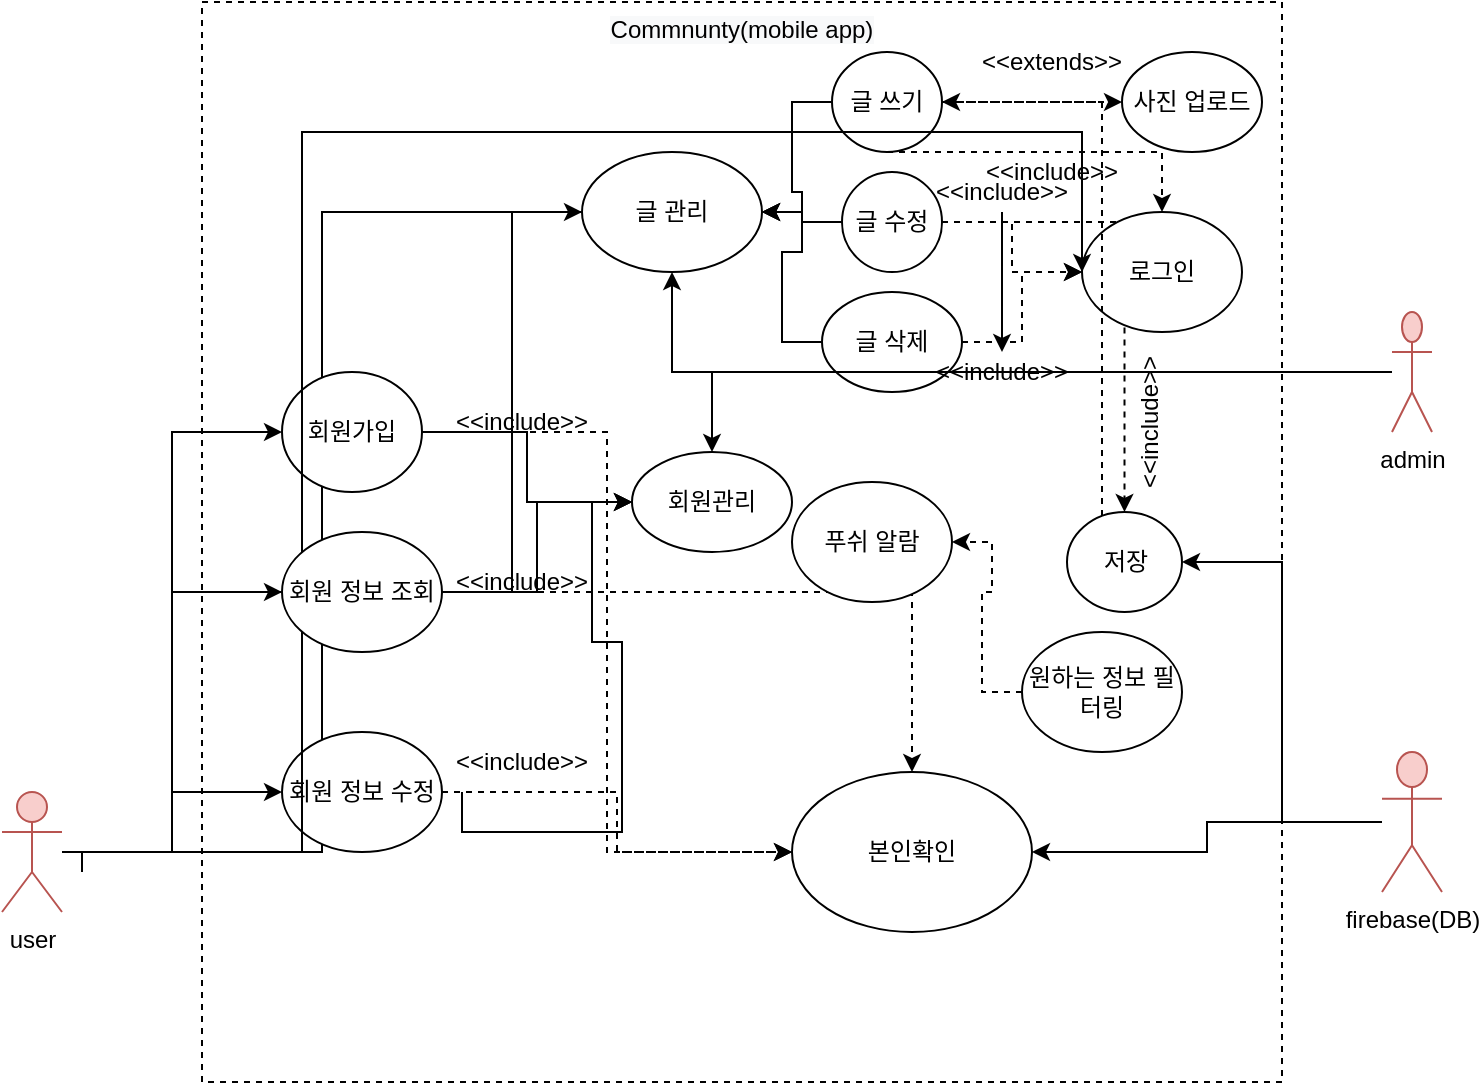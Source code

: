 <mxfile version="20.3.6" type="github">
  <diagram id="zy3CEj1ImESq7wDcQrWO" name="페이지-1">
    <mxGraphModel dx="946" dy="645" grid="1" gridSize="10" guides="1" tooltips="1" connect="1" arrows="1" fold="1" page="1" pageScale="1" pageWidth="827" pageHeight="1169" math="0" shadow="0">
      <root>
        <mxCell id="0" />
        <mxCell id="1" parent="0" />
        <mxCell id="S8lLGDGNHlI5DP27JBmJ-6" value="&lt;span style=&quot;caret-color: rgb(0, 0, 0); color: rgb(0, 0, 0); font-family: Helvetica; font-size: 12px; font-style: normal; font-variant-caps: normal; font-weight: 400; letter-spacing: normal; text-indent: 0px; text-transform: none; word-spacing: 0px; -webkit-text-stroke-width: 0px; background-color: rgb(248, 249, 250); text-decoration: none; float: none; display: inline !important;&quot;&gt;Commnunty(mobile app)&lt;/span&gt;" style="whiteSpace=wrap;html=1;aspect=fixed;shadow=0;align=center;horizontal=1;verticalAlign=top;dashed=1;" parent="1" vertex="1">
          <mxGeometry x="140" y="45" width="540" height="540" as="geometry" />
        </mxCell>
        <mxCell id="S8lLGDGNHlI5DP27JBmJ-21" value="" style="edgeStyle=orthogonalEdgeStyle;rounded=0;orthogonalLoop=1;jettySize=auto;html=1;entryX=0;entryY=0.5;entryDx=0;entryDy=0;" parent="1" source="S8lLGDGNHlI5DP27JBmJ-1" target="5QiwMvOPzLhLtTFBdbx4-9" edge="1">
          <mxGeometry relative="1" as="geometry" />
        </mxCell>
        <mxCell id="S8lLGDGNHlI5DP27JBmJ-62" style="edgeStyle=orthogonalEdgeStyle;rounded=0;orthogonalLoop=1;jettySize=auto;html=1;entryX=0;entryY=0.5;entryDx=0;entryDy=0;" parent="1" source="S8lLGDGNHlI5DP27JBmJ-1" target="S8lLGDGNHlI5DP27JBmJ-17" edge="1">
          <mxGeometry relative="1" as="geometry" />
        </mxCell>
        <mxCell id="S8lLGDGNHlI5DP27JBmJ-63" style="edgeStyle=orthogonalEdgeStyle;rounded=0;orthogonalLoop=1;jettySize=auto;html=1;entryX=0;entryY=0.5;entryDx=0;entryDy=0;" parent="1" source="S8lLGDGNHlI5DP27JBmJ-1" target="S8lLGDGNHlI5DP27JBmJ-8" edge="1">
          <mxGeometry relative="1" as="geometry" />
        </mxCell>
        <mxCell id="S8lLGDGNHlI5DP27JBmJ-64" style="edgeStyle=orthogonalEdgeStyle;rounded=0;orthogonalLoop=1;jettySize=auto;html=1;entryX=0;entryY=0.5;entryDx=0;entryDy=0;" parent="1" source="S8lLGDGNHlI5DP27JBmJ-1" target="S8lLGDGNHlI5DP27JBmJ-15" edge="1">
          <mxGeometry relative="1" as="geometry" />
        </mxCell>
        <mxCell id="S8lLGDGNHlI5DP27JBmJ-1" value="user" style="shape=umlActor;verticalLabelPosition=bottom;verticalAlign=top;html=1;outlineConnect=0;fillColor=#f8cecc;strokeColor=#b85450;shadow=0;horizontal=1;align=center;" parent="1" vertex="1">
          <mxGeometry x="40" y="440" width="30" height="60" as="geometry" />
        </mxCell>
        <mxCell id="S8lLGDGNHlI5DP27JBmJ-66" style="edgeStyle=orthogonalEdgeStyle;rounded=0;orthogonalLoop=1;jettySize=auto;html=1;exitX=1;exitY=0.5;exitDx=0;exitDy=0;dashed=1;" parent="1" source="S8lLGDGNHlI5DP27JBmJ-8" target="S8lLGDGNHlI5DP27JBmJ-9" edge="1">
          <mxGeometry relative="1" as="geometry" />
        </mxCell>
        <mxCell id="S8lLGDGNHlI5DP27JBmJ-9" value="본인확인" style="ellipse;whiteSpace=wrap;html=1;shadow=0;" parent="1" vertex="1">
          <mxGeometry x="435" y="430" width="120" height="80" as="geometry" />
        </mxCell>
        <mxCell id="S8lLGDGNHlI5DP27JBmJ-54" style="edgeStyle=orthogonalEdgeStyle;rounded=0;orthogonalLoop=1;jettySize=auto;html=1;exitX=1;exitY=0.5;exitDx=0;exitDy=0;dashed=1;" parent="1" source="S8lLGDGNHlI5DP27JBmJ-10" target="S8lLGDGNHlI5DP27JBmJ-51" edge="1">
          <mxGeometry relative="1" as="geometry" />
        </mxCell>
        <mxCell id="S8lLGDGNHlI5DP27JBmJ-56" style="edgeStyle=orthogonalEdgeStyle;rounded=0;orthogonalLoop=1;jettySize=auto;html=1;dashed=1;" parent="1" source="S8lLGDGNHlI5DP27JBmJ-10" target="S8lLGDGNHlI5DP27JBmJ-16" edge="1">
          <mxGeometry relative="1" as="geometry">
            <Array as="points">
              <mxPoint x="620" y="120" />
            </Array>
          </mxGeometry>
        </mxCell>
        <mxCell id="5QiwMvOPzLhLtTFBdbx4-13" style="edgeStyle=orthogonalEdgeStyle;rounded=0;orthogonalLoop=1;jettySize=auto;html=1;exitX=0;exitY=0.5;exitDx=0;exitDy=0;entryX=1;entryY=0.5;entryDx=0;entryDy=0;" edge="1" parent="1" source="S8lLGDGNHlI5DP27JBmJ-10" target="5QiwMvOPzLhLtTFBdbx4-9">
          <mxGeometry relative="1" as="geometry" />
        </mxCell>
        <mxCell id="S8lLGDGNHlI5DP27JBmJ-10" value="글 쓰기" style="ellipse;whiteSpace=wrap;html=1;shadow=0;" parent="1" vertex="1">
          <mxGeometry x="455" y="70" width="55" height="50" as="geometry" />
        </mxCell>
        <mxCell id="S8lLGDGNHlI5DP27JBmJ-57" style="edgeStyle=orthogonalEdgeStyle;rounded=0;orthogonalLoop=1;jettySize=auto;html=1;dashed=1;" parent="1" source="S8lLGDGNHlI5DP27JBmJ-12" target="S8lLGDGNHlI5DP27JBmJ-16" edge="1">
          <mxGeometry relative="1" as="geometry" />
        </mxCell>
        <mxCell id="5QiwMvOPzLhLtTFBdbx4-14" style="edgeStyle=orthogonalEdgeStyle;rounded=0;orthogonalLoop=1;jettySize=auto;html=1;" edge="1" parent="1" source="S8lLGDGNHlI5DP27JBmJ-12" target="5QiwMvOPzLhLtTFBdbx4-9">
          <mxGeometry relative="1" as="geometry" />
        </mxCell>
        <mxCell id="5QiwMvOPzLhLtTFBdbx4-17" style="edgeStyle=orthogonalEdgeStyle;rounded=0;orthogonalLoop=1;jettySize=auto;html=1;exitX=1;exitY=0.5;exitDx=0;exitDy=0;dashed=1;" edge="1" parent="1" source="S8lLGDGNHlI5DP27JBmJ-12" target="5QiwMvOPzLhLtTFBdbx4-4">
          <mxGeometry relative="1" as="geometry" />
        </mxCell>
        <mxCell id="S8lLGDGNHlI5DP27JBmJ-12" value="글 수정" style="ellipse;whiteSpace=wrap;html=1;shadow=0;" parent="1" vertex="1">
          <mxGeometry x="460" y="130" width="50" height="50" as="geometry" />
        </mxCell>
        <mxCell id="S8lLGDGNHlI5DP27JBmJ-58" style="edgeStyle=orthogonalEdgeStyle;rounded=0;orthogonalLoop=1;jettySize=auto;html=1;dashed=1;" parent="1" source="S8lLGDGNHlI5DP27JBmJ-13" target="S8lLGDGNHlI5DP27JBmJ-16" edge="1">
          <mxGeometry relative="1" as="geometry" />
        </mxCell>
        <mxCell id="5QiwMvOPzLhLtTFBdbx4-15" style="edgeStyle=orthogonalEdgeStyle;rounded=0;orthogonalLoop=1;jettySize=auto;html=1;entryX=1;entryY=0.5;entryDx=0;entryDy=0;" edge="1" parent="1" source="S8lLGDGNHlI5DP27JBmJ-13" target="5QiwMvOPzLhLtTFBdbx4-9">
          <mxGeometry relative="1" as="geometry" />
        </mxCell>
        <mxCell id="S8lLGDGNHlI5DP27JBmJ-13" value="글 삭제" style="ellipse;whiteSpace=wrap;html=1;shadow=0;" parent="1" vertex="1">
          <mxGeometry x="450" y="190" width="70" height="50" as="geometry" />
        </mxCell>
        <mxCell id="S8lLGDGNHlI5DP27JBmJ-73" style="edgeStyle=orthogonalEdgeStyle;rounded=0;orthogonalLoop=1;jettySize=auto;html=1;" parent="1" source="S8lLGDGNHlI5DP27JBmJ-14" target="S8lLGDGNHlI5DP27JBmJ-9" edge="1">
          <mxGeometry relative="1" as="geometry" />
        </mxCell>
        <mxCell id="5QiwMvOPzLhLtTFBdbx4-7" style="edgeStyle=orthogonalEdgeStyle;rounded=0;orthogonalLoop=1;jettySize=auto;html=1;entryX=1;entryY=0.5;entryDx=0;entryDy=0;" edge="1" parent="1" source="S8lLGDGNHlI5DP27JBmJ-14" target="5QiwMvOPzLhLtTFBdbx4-4">
          <mxGeometry relative="1" as="geometry" />
        </mxCell>
        <mxCell id="S8lLGDGNHlI5DP27JBmJ-14" value="firebase(DB)&lt;br&gt;" style="shape=umlActor;verticalLabelPosition=bottom;verticalAlign=top;html=1;outlineConnect=0;fillColor=#f8cecc;strokeColor=#b85450;shadow=0;horizontal=1;align=center;" parent="1" vertex="1">
          <mxGeometry x="730" y="420" width="30" height="70" as="geometry" />
        </mxCell>
        <mxCell id="S8lLGDGNHlI5DP27JBmJ-67" style="edgeStyle=orthogonalEdgeStyle;rounded=0;orthogonalLoop=1;jettySize=auto;html=1;exitX=1;exitY=0.5;exitDx=0;exitDy=0;dashed=1;" parent="1" source="S8lLGDGNHlI5DP27JBmJ-15" target="S8lLGDGNHlI5DP27JBmJ-9" edge="1">
          <mxGeometry relative="1" as="geometry" />
        </mxCell>
        <mxCell id="S8lLGDGNHlI5DP27JBmJ-15" value="회원 정보 수정" style="ellipse;whiteSpace=wrap;html=1;shadow=0;" parent="1" vertex="1">
          <mxGeometry x="180" y="410" width="80" height="60" as="geometry" />
        </mxCell>
        <mxCell id="S8lLGDGNHlI5DP27JBmJ-16" value="로그인&lt;span style=&quot;caret-color: rgba(0, 0, 0, 0); color: rgba(0, 0, 0, 0); font-family: monospace; font-size: 0px; text-align: start;&quot;&gt;%3CmxGraphModel%3E%3Croot%3E%3CmxCell%20id%3D%220%22%2F%3E%3CmxCell%20id%3D%221%22%20parent%3D%220%22%2F%3E%3CmxCell%20id%3D%222%22%20value%3D%22%ED%9A%8C%EC%9B%90%20%EC%A0%95%EB%B3%B4%20%EC%A1%B0%ED%9A%8C%22%20style%3D%22ellipse%3BwhiteSpace%3Dwrap%3Bhtml%3D1%3Bshadow%3D0%3B%22%20vertex%3D%221%22%20parent%3D%221%22%3E%3CmxGeometry%20x%3D%22180%22%20y%3D%22320%22%20width%3D%2280%22%20height%3D%2260%22%20as%3D%22geometry%22%2F%3E%3C%2FmxCell%3E%3C%2Froot%3E%3C%2FmxGraphModel%3E&lt;/span&gt;&lt;span style=&quot;caret-color: rgba(0, 0, 0, 0); color: rgba(0, 0, 0, 0); font-family: monospace; font-size: 0px; text-align: start;&quot;&gt;%3CmxGraphModel%3E%3Croot%3E%3CmxCell%20id%3D%220%22%2F%3E%3CmxCell%20id%3D%221%22%20parent%3D%220%22%2F%3E%3CmxCell%20id%3D%222%22%20value%3D%22%ED%9A%8C%EC%9B%90%20%EC%A0%95%EB%B3%B4%20%EC%A1%B0%ED%9A%8C%22%20style%3D%22ellipse%3BwhiteSpace%3Dwrap%3Bhtml%3D1%3Bshadow%3D0%3B%22%20vertex%3D%221%22%20parent%3D%221%22%3E%3CmxGeometry%20x%3D%22180%22%20y%3D%22320%22%20width%3D%2280%22%20height%3D%2260%22%20as%3D%22geometry%22%2F%3E%3C%2FmxCell%3E%3C%2Froot%3E%3C%2FmxGraphModel%3E&lt;/span&gt;" style="ellipse;whiteSpace=wrap;html=1;shadow=0;" parent="1" vertex="1">
          <mxGeometry x="580" y="150" width="80" height="60" as="geometry" />
        </mxCell>
        <mxCell id="S8lLGDGNHlI5DP27JBmJ-65" style="edgeStyle=orthogonalEdgeStyle;rounded=0;orthogonalLoop=1;jettySize=auto;html=1;exitX=1;exitY=0.5;exitDx=0;exitDy=0;entryX=0;entryY=0.5;entryDx=0;entryDy=0;dashed=1;" parent="1" source="S8lLGDGNHlI5DP27JBmJ-17" target="S8lLGDGNHlI5DP27JBmJ-9" edge="1">
          <mxGeometry relative="1" as="geometry" />
        </mxCell>
        <mxCell id="5QiwMvOPzLhLtTFBdbx4-21" style="edgeStyle=orthogonalEdgeStyle;rounded=0;orthogonalLoop=1;jettySize=auto;html=1;" edge="1" parent="1" source="S8lLGDGNHlI5DP27JBmJ-17" target="5QiwMvOPzLhLtTFBdbx4-18">
          <mxGeometry relative="1" as="geometry" />
        </mxCell>
        <mxCell id="S8lLGDGNHlI5DP27JBmJ-17" value="회원가입" style="ellipse;whiteSpace=wrap;html=1;shadow=0;" parent="1" vertex="1">
          <mxGeometry x="180" y="230" width="70" height="60" as="geometry" />
        </mxCell>
        <mxCell id="5QiwMvOPzLhLtTFBdbx4-1" style="edgeStyle=orthogonalEdgeStyle;rounded=0;orthogonalLoop=1;jettySize=auto;html=1;entryX=1;entryY=0.5;entryDx=0;entryDy=0;dashed=1;" edge="1" parent="1" source="S8lLGDGNHlI5DP27JBmJ-19" target="S8lLGDGNHlI5DP27JBmJ-20">
          <mxGeometry relative="1" as="geometry" />
        </mxCell>
        <mxCell id="S8lLGDGNHlI5DP27JBmJ-19" value="원하는 정보 필터링&lt;span style=&quot;caret-color: rgba(0, 0, 0, 0); color: rgba(0, 0, 0, 0); font-family: monospace; font-size: 0px; text-align: start;&quot;&gt;%3CmxGraphModel%3E%3Croot%3E%3CmxCell%20id%3D%220%22%2F%3E%3CmxCell%20id%3D%221%22%20parent%3D%220%22%2F%3E%3CmxCell%20id%3D%222%22%20value%3D%22%ED%9A%8C%EC%9B%90%20%EC%A0%95%EB%B3%B4%20%EC%A1%B0%ED%9A%8C%22%20style%3D%22ellipse%3BwhiteSpace%3Dwrap%3Bhtml%3D1%3Bshadow%3D0%3B%22%20vertex%3D%221%22%20parent%3D%221%22%3E%3CmxGeometry%20x%3D%22180%22%20y%3D%22320%22%20width%3D%2280%22%20height%3D%2260%22%20as%3D%22geometry%22%2F%3E%3C%2FmxCell%3E%3C%2Froot%3E%3C%2FmxGraphModel%3E&lt;/span&gt;&lt;span style=&quot;caret-color: rgba(0, 0, 0, 0); color: rgba(0, 0, 0, 0); font-family: monospace; font-size: 0px; text-align: start;&quot;&gt;%3CmxGraphModel%3E%3Croot%3E%3CmxCell%20id%3D%220%22%2F%3E%3CmxCell%20id%3D%221%22%20parent%3D%220%22%2F%3E%3CmxCell%20id%3D%222%22%20value%3D%22%ED%9A%8C%EC%9B%90%20%EC%A0%95%EB%B3%B4%20%EC%A1%B0%ED%9A%8C%22%20style%3D%22ellipse%3BwhiteSpace%3Dwrap%3Bhtml%3D1%3Bshadow%3D0%3B%22%20vertex%3D%221%22%20parent%3D%221%22%3E%3CmxGeometry%20x%3D%22180%22%20y%3D%22320%22%20width%3D%2280%22%20height%3D%2260%22%20as%3D%22geometry%22%2F%3E%3C%2FmxCell%3E%3C%2Froot%3E%3C%2FmxGraphModel%3E&lt;/span&gt;" style="ellipse;whiteSpace=wrap;html=1;shadow=0;" parent="1" vertex="1">
          <mxGeometry x="550" y="360" width="80" height="60" as="geometry" />
        </mxCell>
        <mxCell id="S8lLGDGNHlI5DP27JBmJ-20" value="푸쉬 알람" style="ellipse;whiteSpace=wrap;html=1;shadow=0;" parent="1" vertex="1">
          <mxGeometry x="435" y="285" width="80" height="60" as="geometry" />
        </mxCell>
        <mxCell id="S8lLGDGNHlI5DP27JBmJ-26" value="" style="edgeStyle=orthogonalEdgeStyle;rounded=0;orthogonalLoop=1;jettySize=auto;html=1;entryX=0;entryY=0.5;entryDx=0;entryDy=0;" parent="1" target="S8lLGDGNHlI5DP27JBmJ-16" edge="1">
          <mxGeometry relative="1" as="geometry">
            <mxPoint x="80" y="480" as="sourcePoint" />
            <mxPoint x="190" y="490" as="targetPoint" />
            <Array as="points">
              <mxPoint x="80" y="470" />
              <mxPoint x="190" y="470" />
              <mxPoint x="190" y="110" />
            </Array>
          </mxGeometry>
        </mxCell>
        <mxCell id="S8lLGDGNHlI5DP27JBmJ-51" value="사진 업로드" style="ellipse;whiteSpace=wrap;html=1;shadow=0;" parent="1" vertex="1">
          <mxGeometry x="600" y="70" width="70" height="50" as="geometry" />
        </mxCell>
        <mxCell id="S8lLGDGNHlI5DP27JBmJ-55" value="&amp;lt;&amp;lt;extends&amp;gt;&amp;gt;" style="text;html=1;strokeColor=none;fillColor=none;align=center;verticalAlign=middle;whiteSpace=wrap;rounded=0;shadow=0;dashed=1;" parent="1" vertex="1">
          <mxGeometry x="530" y="60" width="70" height="30" as="geometry" />
        </mxCell>
        <mxCell id="S8lLGDGNHlI5DP27JBmJ-59" value="&amp;lt;&amp;lt;include&amp;gt;&amp;gt;" style="text;html=1;strokeColor=none;fillColor=none;align=center;verticalAlign=middle;whiteSpace=wrap;rounded=0;shadow=0;dashed=1;" parent="1" vertex="1">
          <mxGeometry x="550" y="120" width="30" height="20" as="geometry" />
        </mxCell>
        <mxCell id="5QiwMvOPzLhLtTFBdbx4-16" value="" style="edgeStyle=orthogonalEdgeStyle;rounded=0;orthogonalLoop=1;jettySize=auto;html=1;" edge="1" parent="1" source="S8lLGDGNHlI5DP27JBmJ-60" target="S8lLGDGNHlI5DP27JBmJ-61">
          <mxGeometry relative="1" as="geometry" />
        </mxCell>
        <mxCell id="S8lLGDGNHlI5DP27JBmJ-60" value="&amp;lt;&amp;lt;include&amp;gt;&amp;gt;" style="text;html=1;strokeColor=none;fillColor=none;align=center;verticalAlign=middle;whiteSpace=wrap;rounded=0;shadow=0;dashed=1;" parent="1" vertex="1">
          <mxGeometry x="525" y="130" width="30" height="20" as="geometry" />
        </mxCell>
        <mxCell id="S8lLGDGNHlI5DP27JBmJ-61" value="&amp;lt;&amp;lt;include&amp;gt;&amp;gt;" style="text;html=1;strokeColor=none;fillColor=none;align=center;verticalAlign=middle;whiteSpace=wrap;rounded=0;shadow=0;dashed=1;" parent="1" vertex="1">
          <mxGeometry x="525" y="220" width="30" height="20" as="geometry" />
        </mxCell>
        <mxCell id="S8lLGDGNHlI5DP27JBmJ-68" value="&amp;lt;&amp;lt;include&amp;gt;&amp;gt;" style="text;html=1;strokeColor=none;fillColor=none;align=center;verticalAlign=middle;whiteSpace=wrap;rounded=0;shadow=0;dashed=1;" parent="1" vertex="1">
          <mxGeometry x="270" y="240" width="60" height="30" as="geometry" />
        </mxCell>
        <mxCell id="S8lLGDGNHlI5DP27JBmJ-71" value="&amp;lt;&amp;lt;include&amp;gt;&amp;gt;" style="text;html=1;strokeColor=none;fillColor=none;align=center;verticalAlign=middle;whiteSpace=wrap;rounded=0;shadow=0;dashed=1;" parent="1" vertex="1">
          <mxGeometry x="270" y="320" width="60" height="30" as="geometry" />
        </mxCell>
        <mxCell id="5QiwMvOPzLhLtTFBdbx4-23" style="edgeStyle=orthogonalEdgeStyle;rounded=0;orthogonalLoop=1;jettySize=auto;html=1;exitX=0;exitY=1;exitDx=0;exitDy=0;entryX=0;entryY=0.5;entryDx=0;entryDy=0;" edge="1" parent="1" source="S8lLGDGNHlI5DP27JBmJ-72" target="5QiwMvOPzLhLtTFBdbx4-18">
          <mxGeometry relative="1" as="geometry" />
        </mxCell>
        <mxCell id="S8lLGDGNHlI5DP27JBmJ-72" value="&amp;lt;&amp;lt;include&amp;gt;&amp;gt;" style="text;html=1;strokeColor=none;fillColor=none;align=center;verticalAlign=middle;whiteSpace=wrap;rounded=0;shadow=0;dashed=1;" parent="1" vertex="1">
          <mxGeometry x="270" y="410" width="60" height="30" as="geometry" />
        </mxCell>
        <mxCell id="5QiwMvOPzLhLtTFBdbx4-8" style="edgeStyle=orthogonalEdgeStyle;rounded=0;orthogonalLoop=1;jettySize=auto;html=1;entryX=1;entryY=0.5;entryDx=0;entryDy=0;dashed=1;" edge="1" parent="1" source="5QiwMvOPzLhLtTFBdbx4-4" target="S8lLGDGNHlI5DP27JBmJ-10">
          <mxGeometry relative="1" as="geometry">
            <Array as="points">
              <mxPoint x="590" y="95" />
            </Array>
          </mxGeometry>
        </mxCell>
        <mxCell id="5QiwMvOPzLhLtTFBdbx4-4" value="저장" style="ellipse;whiteSpace=wrap;html=1;shadow=0;" vertex="1" parent="1">
          <mxGeometry x="572.5" y="300" width="57.5" height="50" as="geometry" />
        </mxCell>
        <mxCell id="5QiwMvOPzLhLtTFBdbx4-6" value="&amp;lt;&amp;lt;include&amp;gt;&amp;gt;" style="text;html=1;strokeColor=none;fillColor=none;align=center;verticalAlign=top;whiteSpace=wrap;rounded=0;horizontal=0;" vertex="1" parent="1">
          <mxGeometry x="600" y="240" width="60" height="30" as="geometry" />
        </mxCell>
        <mxCell id="5QiwMvOPzLhLtTFBdbx4-9" value="글 관리" style="ellipse;whiteSpace=wrap;html=1;" vertex="1" parent="1">
          <mxGeometry x="330" y="120" width="90" height="60" as="geometry" />
        </mxCell>
        <mxCell id="5QiwMvOPzLhLtTFBdbx4-10" value="" style="edgeStyle=orthogonalEdgeStyle;rounded=0;orthogonalLoop=1;jettySize=auto;html=1;entryX=0;entryY=0.5;entryDx=0;entryDy=0;endArrow=none;startArrow=none;" edge="1" parent="1" source="S8lLGDGNHlI5DP27JBmJ-8" target="5QiwMvOPzLhLtTFBdbx4-9">
          <mxGeometry relative="1" as="geometry">
            <mxPoint x="70" y="470" as="sourcePoint" />
            <mxPoint x="450" y="155" as="targetPoint" />
          </mxGeometry>
        </mxCell>
        <mxCell id="5QiwMvOPzLhLtTFBdbx4-18" value="회원관리" style="ellipse;whiteSpace=wrap;html=1;" vertex="1" parent="1">
          <mxGeometry x="355" y="270" width="80" height="50" as="geometry" />
        </mxCell>
        <mxCell id="5QiwMvOPzLhLtTFBdbx4-22" style="edgeStyle=orthogonalEdgeStyle;rounded=0;orthogonalLoop=1;jettySize=auto;html=1;exitX=1;exitY=0.5;exitDx=0;exitDy=0;" edge="1" parent="1" source="S8lLGDGNHlI5DP27JBmJ-8" target="5QiwMvOPzLhLtTFBdbx4-18">
          <mxGeometry relative="1" as="geometry" />
        </mxCell>
        <mxCell id="S8lLGDGNHlI5DP27JBmJ-8" value="회원 정보 조회" style="ellipse;whiteSpace=wrap;html=1;shadow=0;" parent="1" vertex="1">
          <mxGeometry x="180" y="310" width="80" height="60" as="geometry" />
        </mxCell>
        <mxCell id="5QiwMvOPzLhLtTFBdbx4-19" value="" style="edgeStyle=orthogonalEdgeStyle;rounded=0;orthogonalLoop=1;jettySize=auto;html=1;entryX=0;entryY=0.5;entryDx=0;entryDy=0;endArrow=none;" edge="1" parent="1" source="S8lLGDGNHlI5DP27JBmJ-1" target="S8lLGDGNHlI5DP27JBmJ-8">
          <mxGeometry relative="1" as="geometry">
            <mxPoint x="70" y="470" as="sourcePoint" />
            <mxPoint x="330" y="150" as="targetPoint" />
          </mxGeometry>
        </mxCell>
        <mxCell id="5QiwMvOPzLhLtTFBdbx4-24" style="edgeStyle=orthogonalEdgeStyle;rounded=0;orthogonalLoop=1;jettySize=auto;html=1;" edge="1" parent="1" source="5QiwMvOPzLhLtTFBdbx4-20" target="5QiwMvOPzLhLtTFBdbx4-18">
          <mxGeometry relative="1" as="geometry" />
        </mxCell>
        <mxCell id="5QiwMvOPzLhLtTFBdbx4-25" style="edgeStyle=orthogonalEdgeStyle;rounded=0;orthogonalLoop=1;jettySize=auto;html=1;" edge="1" parent="1" source="5QiwMvOPzLhLtTFBdbx4-20" target="5QiwMvOPzLhLtTFBdbx4-9">
          <mxGeometry relative="1" as="geometry" />
        </mxCell>
        <mxCell id="5QiwMvOPzLhLtTFBdbx4-20" value="admin&lt;br&gt;" style="shape=umlActor;verticalLabelPosition=bottom;verticalAlign=top;html=1;outlineConnect=0;fillColor=#f8cecc;strokeColor=#b85450;shadow=0;horizontal=1;align=center;" vertex="1" parent="1">
          <mxGeometry x="735" y="200" width="20" height="60" as="geometry" />
        </mxCell>
      </root>
    </mxGraphModel>
  </diagram>
</mxfile>
